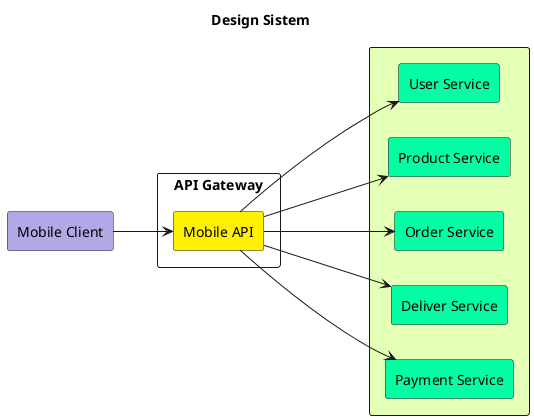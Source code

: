 @startuml desain sistem
'!theme toy
left to right direction

title Design Sistem

rectangle "Mobile Client" as client #B4A7E5

rectangle "API Gateway" #FFFFFF {
	agent "Mobile API" as api #FFF000
}

rectangle #E4FFB6 {
	agent "User Service" as SA #03FEA4
	agent "Product Service" as SB #03FEA4
	agent "Order Service" as SC #03FEA4
	agent "Deliver Service" as SD #03FEA4
	agent "Payment Service" as SE #03FEA4
  
}

client --> api
api ---> SA
api ---> SB
api ---> SC
api ---> SD
api ---> SE

@enduml